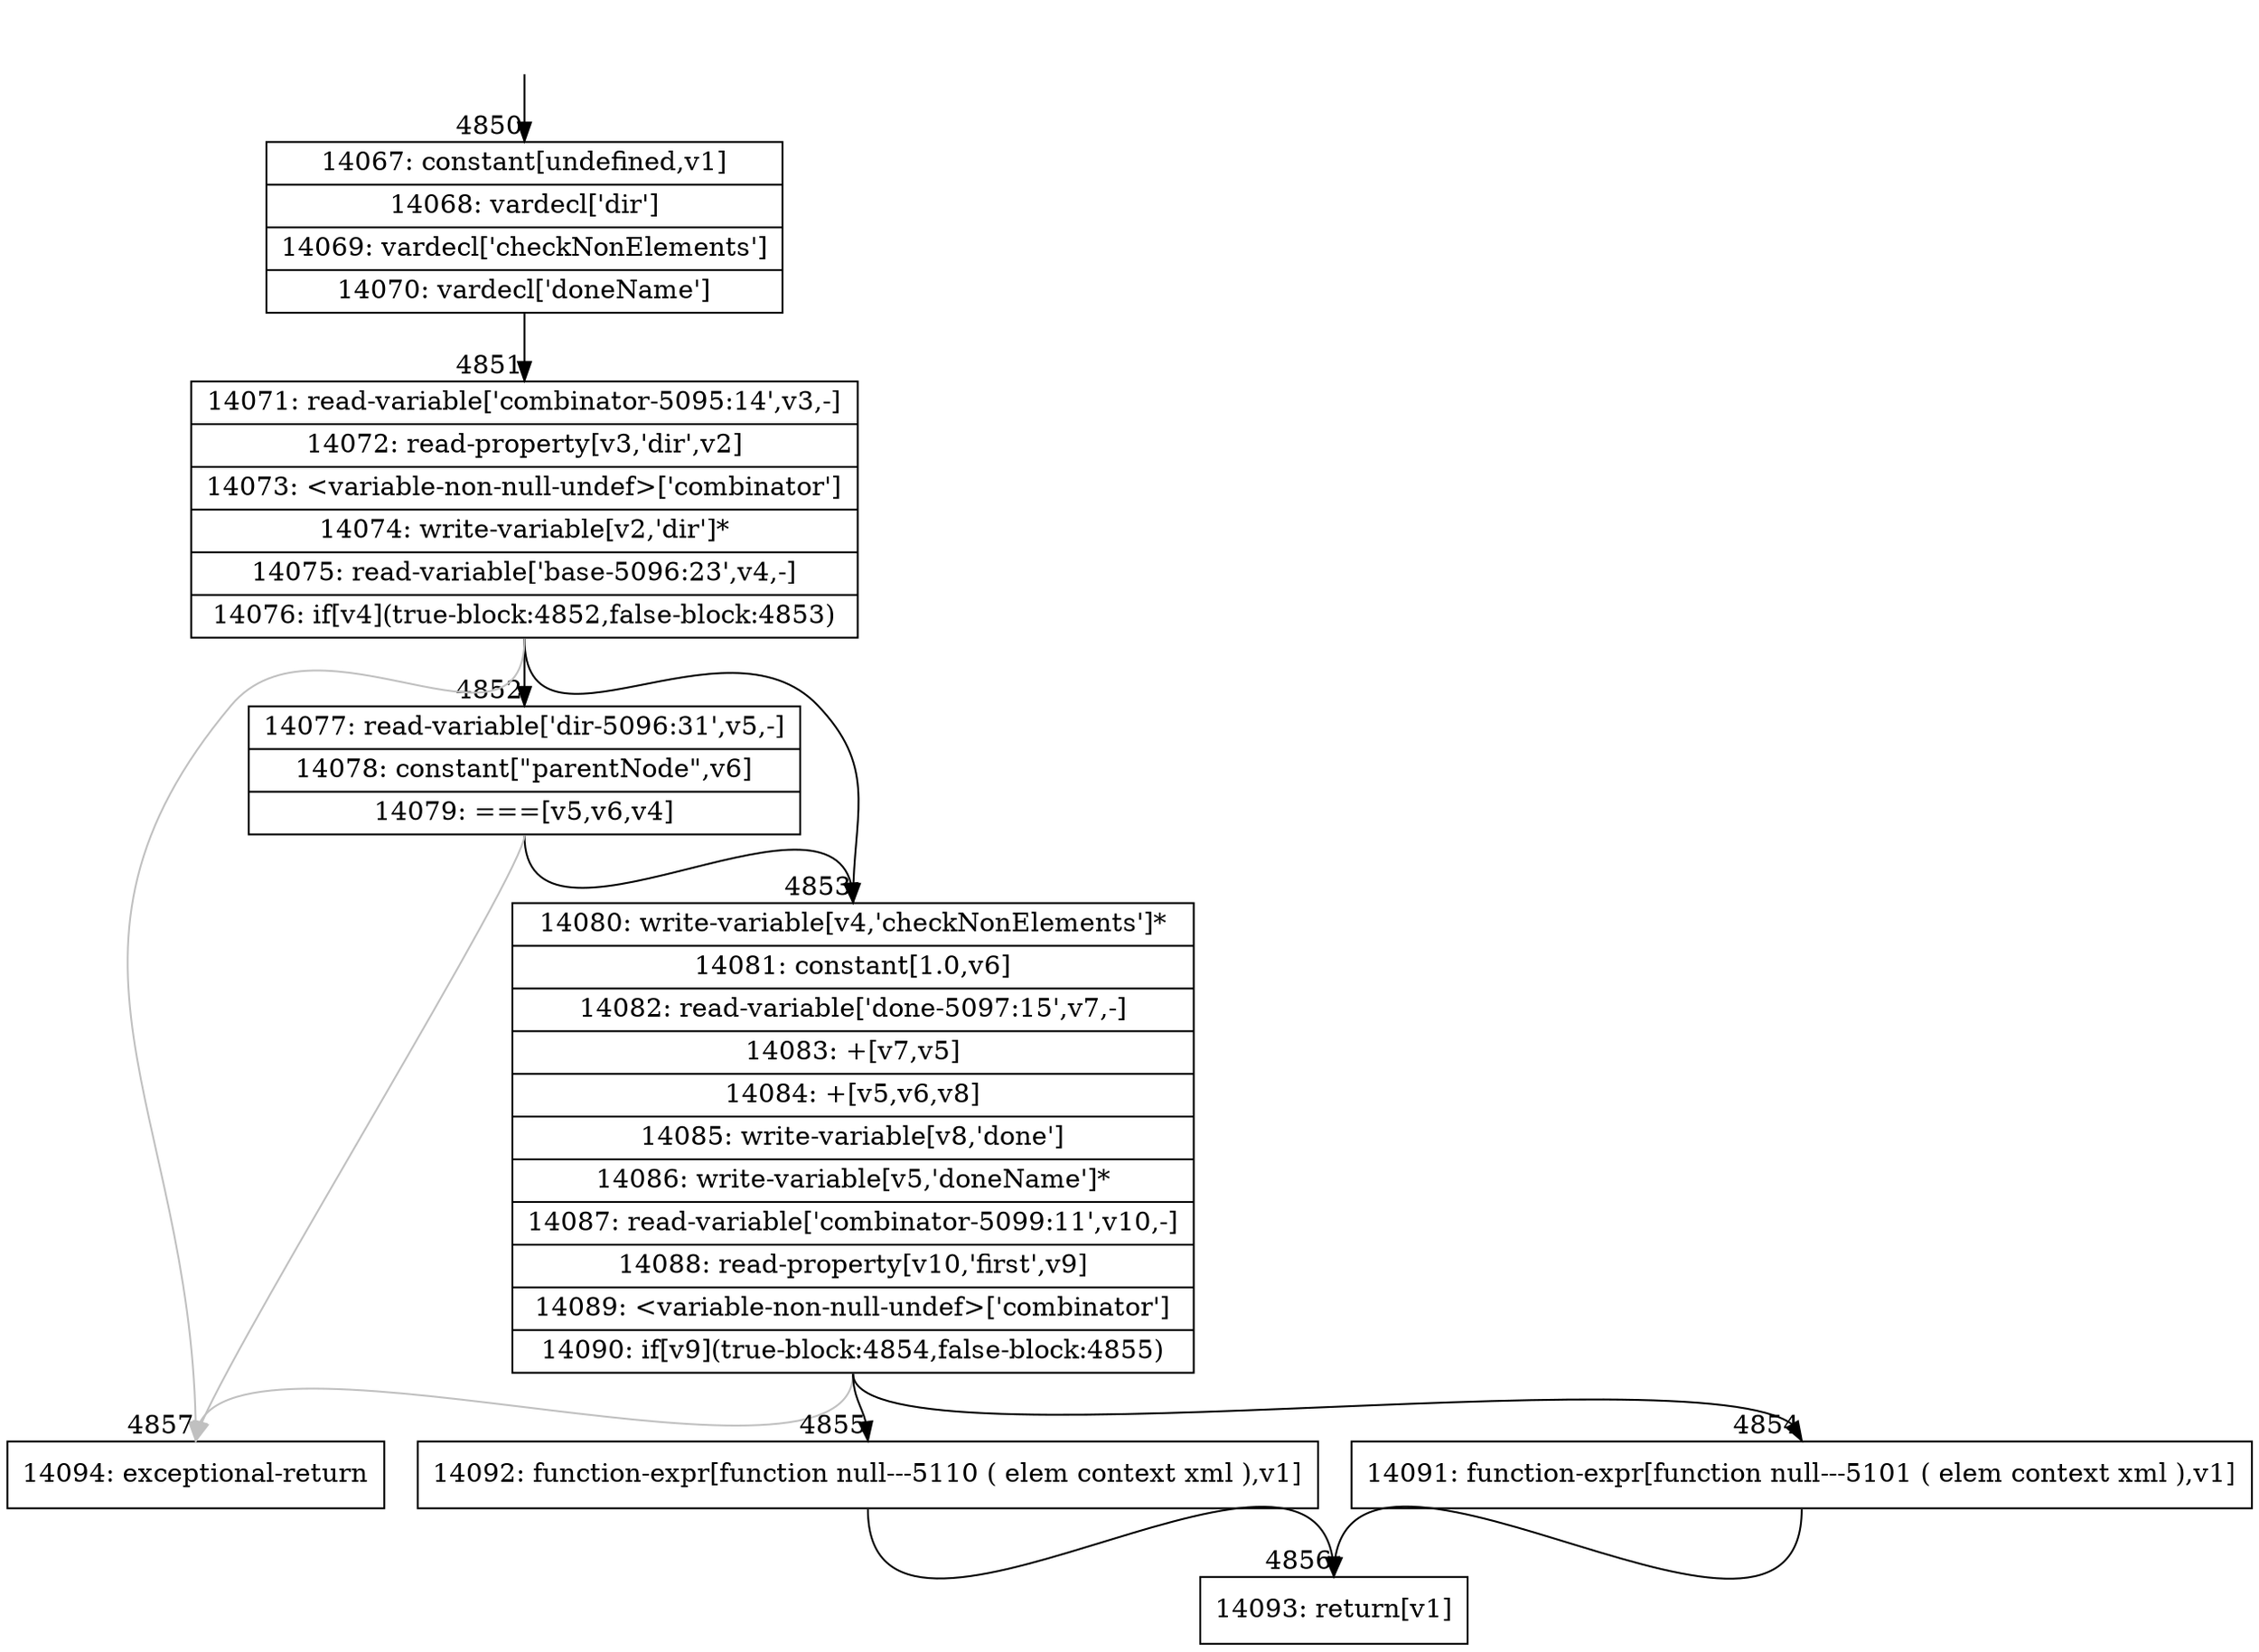 digraph {
rankdir="TD"
BB_entry320[shape=none,label=""];
BB_entry320 -> BB4850 [tailport=s, headport=n, headlabel="    4850"]
BB4850 [shape=record label="{14067: constant[undefined,v1]|14068: vardecl['dir']|14069: vardecl['checkNonElements']|14070: vardecl['doneName']}" ] 
BB4850 -> BB4851 [tailport=s, headport=n, headlabel="      4851"]
BB4851 [shape=record label="{14071: read-variable['combinator-5095:14',v3,-]|14072: read-property[v3,'dir',v2]|14073: \<variable-non-null-undef\>['combinator']|14074: write-variable[v2,'dir']*|14075: read-variable['base-5096:23',v4,-]|14076: if[v4](true-block:4852,false-block:4853)}" ] 
BB4851 -> BB4853 [tailport=s, headport=n, headlabel="      4853"]
BB4851 -> BB4852 [tailport=s, headport=n, headlabel="      4852"]
BB4851 -> BB4857 [tailport=s, headport=n, color=gray, headlabel="      4857"]
BB4852 [shape=record label="{14077: read-variable['dir-5096:31',v5,-]|14078: constant[\"parentNode\",v6]|14079: ===[v5,v6,v4]}" ] 
BB4852 -> BB4853 [tailport=s, headport=n]
BB4852 -> BB4857 [tailport=s, headport=n, color=gray]
BB4853 [shape=record label="{14080: write-variable[v4,'checkNonElements']*|14081: constant[1.0,v6]|14082: read-variable['done-5097:15',v7,-]|14083: +[v7,v5]|14084: +[v5,v6,v8]|14085: write-variable[v8,'done']|14086: write-variable[v5,'doneName']*|14087: read-variable['combinator-5099:11',v10,-]|14088: read-property[v10,'first',v9]|14089: \<variable-non-null-undef\>['combinator']|14090: if[v9](true-block:4854,false-block:4855)}" ] 
BB4853 -> BB4854 [tailport=s, headport=n, headlabel="      4854"]
BB4853 -> BB4855 [tailport=s, headport=n, headlabel="      4855"]
BB4853 -> BB4857 [tailport=s, headport=n, color=gray]
BB4854 [shape=record label="{14091: function-expr[function null---5101 ( elem context xml ),v1]}" ] 
BB4854 -> BB4856 [tailport=s, headport=n, headlabel="      4856"]
BB4855 [shape=record label="{14092: function-expr[function null---5110 ( elem context xml ),v1]}" ] 
BB4855 -> BB4856 [tailport=s, headport=n]
BB4856 [shape=record label="{14093: return[v1]}" ] 
BB4857 [shape=record label="{14094: exceptional-return}" ] 
}
